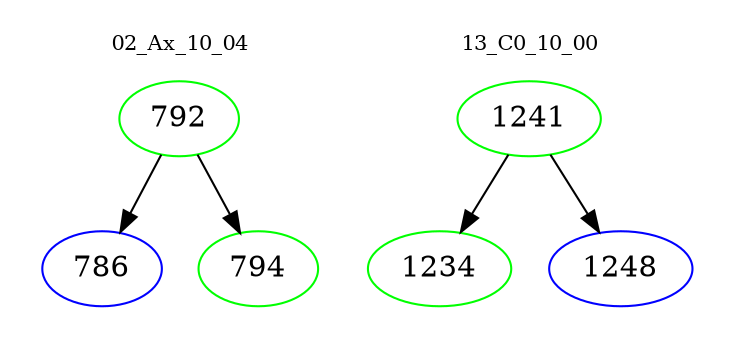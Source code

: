 digraph{
subgraph cluster_0 {
color = white
label = "02_Ax_10_04";
fontsize=10;
T0_792 [label="792", color="green"]
T0_792 -> T0_786 [color="black"]
T0_786 [label="786", color="blue"]
T0_792 -> T0_794 [color="black"]
T0_794 [label="794", color="green"]
}
subgraph cluster_1 {
color = white
label = "13_C0_10_00";
fontsize=10;
T1_1241 [label="1241", color="green"]
T1_1241 -> T1_1234 [color="black"]
T1_1234 [label="1234", color="green"]
T1_1241 -> T1_1248 [color="black"]
T1_1248 [label="1248", color="blue"]
}
}

